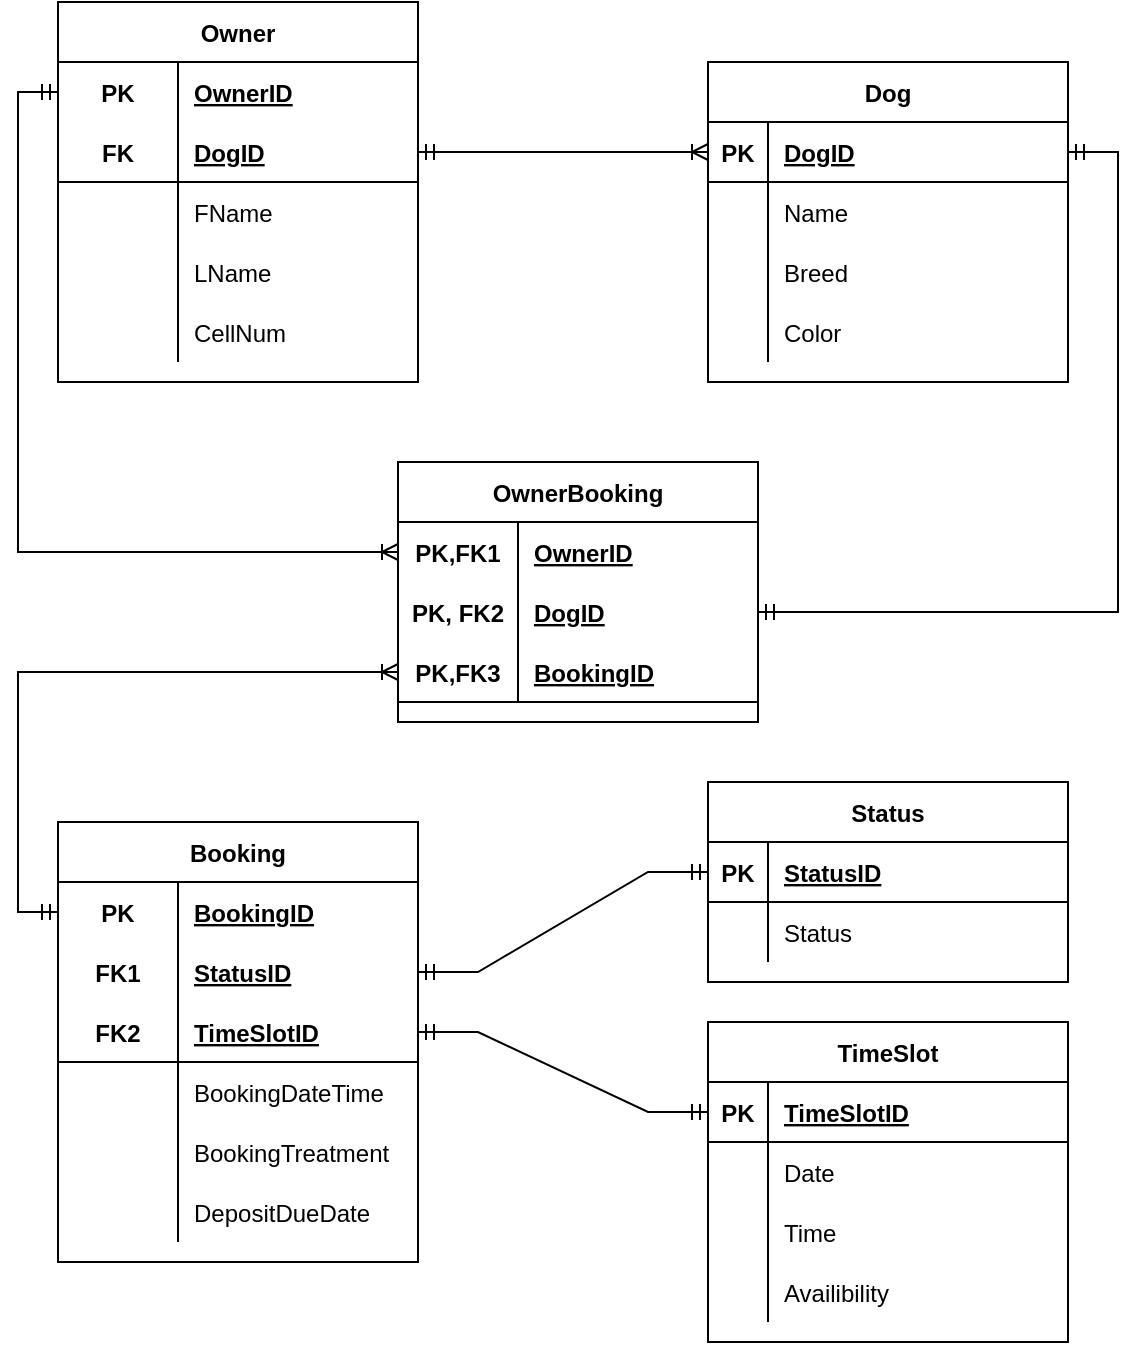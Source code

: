 <mxfile version="17.2.4" type="device"><diagram id="R2lEEEUBdFMjLlhIrx00" name="Page-1"><mxGraphModel dx="1422" dy="865" grid="1" gridSize="10" guides="1" tooltips="1" connect="1" arrows="1" fold="1" page="1" pageScale="1" pageWidth="827" pageHeight="1169" math="0" shadow="0" extFonts="Permanent Marker^https://fonts.googleapis.com/css?family=Permanent+Marker"><root><mxCell id="0"/><mxCell id="1" parent="0"/><mxCell id="vVTz0up65VHi-ZX_hSFX-14" value="Dog" style="shape=table;startSize=30;container=1;collapsible=1;childLayout=tableLayout;fixedRows=1;rowLines=0;fontStyle=1;align=center;resizeLast=1;" vertex="1" parent="1"><mxGeometry x="425" y="90" width="180" height="160" as="geometry"/></mxCell><mxCell id="vVTz0up65VHi-ZX_hSFX-15" value="" style="shape=tableRow;horizontal=0;startSize=0;swimlaneHead=0;swimlaneBody=0;fillColor=none;collapsible=0;dropTarget=0;points=[[0,0.5],[1,0.5]];portConstraint=eastwest;top=0;left=0;right=0;bottom=1;" vertex="1" parent="vVTz0up65VHi-ZX_hSFX-14"><mxGeometry y="30" width="180" height="30" as="geometry"/></mxCell><mxCell id="vVTz0up65VHi-ZX_hSFX-16" value="PK" style="shape=partialRectangle;connectable=0;fillColor=none;top=0;left=0;bottom=0;right=0;fontStyle=1;overflow=hidden;" vertex="1" parent="vVTz0up65VHi-ZX_hSFX-15"><mxGeometry width="30" height="30" as="geometry"><mxRectangle width="30" height="30" as="alternateBounds"/></mxGeometry></mxCell><mxCell id="vVTz0up65VHi-ZX_hSFX-17" value="DogID" style="shape=partialRectangle;connectable=0;fillColor=none;top=0;left=0;bottom=0;right=0;align=left;spacingLeft=6;fontStyle=5;overflow=hidden;" vertex="1" parent="vVTz0up65VHi-ZX_hSFX-15"><mxGeometry x="30" width="150" height="30" as="geometry"><mxRectangle width="150" height="30" as="alternateBounds"/></mxGeometry></mxCell><mxCell id="vVTz0up65VHi-ZX_hSFX-18" value="" style="shape=tableRow;horizontal=0;startSize=0;swimlaneHead=0;swimlaneBody=0;fillColor=none;collapsible=0;dropTarget=0;points=[[0,0.5],[1,0.5]];portConstraint=eastwest;top=0;left=0;right=0;bottom=0;" vertex="1" parent="vVTz0up65VHi-ZX_hSFX-14"><mxGeometry y="60" width="180" height="30" as="geometry"/></mxCell><mxCell id="vVTz0up65VHi-ZX_hSFX-19" value="" style="shape=partialRectangle;connectable=0;fillColor=none;top=0;left=0;bottom=0;right=0;editable=1;overflow=hidden;" vertex="1" parent="vVTz0up65VHi-ZX_hSFX-18"><mxGeometry width="30" height="30" as="geometry"><mxRectangle width="30" height="30" as="alternateBounds"/></mxGeometry></mxCell><mxCell id="vVTz0up65VHi-ZX_hSFX-20" value="Name" style="shape=partialRectangle;connectable=0;fillColor=none;top=0;left=0;bottom=0;right=0;align=left;spacingLeft=6;overflow=hidden;" vertex="1" parent="vVTz0up65VHi-ZX_hSFX-18"><mxGeometry x="30" width="150" height="30" as="geometry"><mxRectangle width="150" height="30" as="alternateBounds"/></mxGeometry></mxCell><mxCell id="vVTz0up65VHi-ZX_hSFX-21" value="" style="shape=tableRow;horizontal=0;startSize=0;swimlaneHead=0;swimlaneBody=0;fillColor=none;collapsible=0;dropTarget=0;points=[[0,0.5],[1,0.5]];portConstraint=eastwest;top=0;left=0;right=0;bottom=0;" vertex="1" parent="vVTz0up65VHi-ZX_hSFX-14"><mxGeometry y="90" width="180" height="30" as="geometry"/></mxCell><mxCell id="vVTz0up65VHi-ZX_hSFX-22" value="" style="shape=partialRectangle;connectable=0;fillColor=none;top=0;left=0;bottom=0;right=0;editable=1;overflow=hidden;" vertex="1" parent="vVTz0up65VHi-ZX_hSFX-21"><mxGeometry width="30" height="30" as="geometry"><mxRectangle width="30" height="30" as="alternateBounds"/></mxGeometry></mxCell><mxCell id="vVTz0up65VHi-ZX_hSFX-23" value="Breed" style="shape=partialRectangle;connectable=0;fillColor=none;top=0;left=0;bottom=0;right=0;align=left;spacingLeft=6;overflow=hidden;" vertex="1" parent="vVTz0up65VHi-ZX_hSFX-21"><mxGeometry x="30" width="150" height="30" as="geometry"><mxRectangle width="150" height="30" as="alternateBounds"/></mxGeometry></mxCell><mxCell id="vVTz0up65VHi-ZX_hSFX-24" value="" style="shape=tableRow;horizontal=0;startSize=0;swimlaneHead=0;swimlaneBody=0;fillColor=none;collapsible=0;dropTarget=0;points=[[0,0.5],[1,0.5]];portConstraint=eastwest;top=0;left=0;right=0;bottom=0;" vertex="1" parent="vVTz0up65VHi-ZX_hSFX-14"><mxGeometry y="120" width="180" height="30" as="geometry"/></mxCell><mxCell id="vVTz0up65VHi-ZX_hSFX-25" value="" style="shape=partialRectangle;connectable=0;fillColor=none;top=0;left=0;bottom=0;right=0;editable=1;overflow=hidden;" vertex="1" parent="vVTz0up65VHi-ZX_hSFX-24"><mxGeometry width="30" height="30" as="geometry"><mxRectangle width="30" height="30" as="alternateBounds"/></mxGeometry></mxCell><mxCell id="vVTz0up65VHi-ZX_hSFX-26" value="Color" style="shape=partialRectangle;connectable=0;fillColor=none;top=0;left=0;bottom=0;right=0;align=left;spacingLeft=6;overflow=hidden;" vertex="1" parent="vVTz0up65VHi-ZX_hSFX-24"><mxGeometry x="30" width="150" height="30" as="geometry"><mxRectangle width="150" height="30" as="alternateBounds"/></mxGeometry></mxCell><mxCell id="vVTz0up65VHi-ZX_hSFX-27" value="Owner" style="shape=table;startSize=30;container=1;collapsible=1;childLayout=tableLayout;fixedRows=1;rowLines=0;fontStyle=1;align=center;resizeLast=1;" vertex="1" parent="1"><mxGeometry x="100" y="60" width="180" height="190" as="geometry"/></mxCell><mxCell id="vVTz0up65VHi-ZX_hSFX-28" value="" style="shape=tableRow;horizontal=0;startSize=0;swimlaneHead=0;swimlaneBody=0;fillColor=none;collapsible=0;dropTarget=0;points=[[0,0.5],[1,0.5]];portConstraint=eastwest;top=0;left=0;right=0;bottom=0;" vertex="1" parent="vVTz0up65VHi-ZX_hSFX-27"><mxGeometry y="30" width="180" height="30" as="geometry"/></mxCell><mxCell id="vVTz0up65VHi-ZX_hSFX-29" value="PK" style="shape=partialRectangle;connectable=0;fillColor=none;top=0;left=0;bottom=0;right=0;fontStyle=1;overflow=hidden;" vertex="1" parent="vVTz0up65VHi-ZX_hSFX-28"><mxGeometry width="60" height="30" as="geometry"><mxRectangle width="60" height="30" as="alternateBounds"/></mxGeometry></mxCell><mxCell id="vVTz0up65VHi-ZX_hSFX-30" value="OwnerID" style="shape=partialRectangle;connectable=0;fillColor=none;top=0;left=0;bottom=0;right=0;align=left;spacingLeft=6;fontStyle=5;overflow=hidden;" vertex="1" parent="vVTz0up65VHi-ZX_hSFX-28"><mxGeometry x="60" width="120" height="30" as="geometry"><mxRectangle width="120" height="30" as="alternateBounds"/></mxGeometry></mxCell><mxCell id="vVTz0up65VHi-ZX_hSFX-31" value="" style="shape=tableRow;horizontal=0;startSize=0;swimlaneHead=0;swimlaneBody=0;fillColor=none;collapsible=0;dropTarget=0;points=[[0,0.5],[1,0.5]];portConstraint=eastwest;top=0;left=0;right=0;bottom=1;" vertex="1" parent="vVTz0up65VHi-ZX_hSFX-27"><mxGeometry y="60" width="180" height="30" as="geometry"/></mxCell><mxCell id="vVTz0up65VHi-ZX_hSFX-32" value="FK" style="shape=partialRectangle;connectable=0;fillColor=none;top=0;left=0;bottom=0;right=0;fontStyle=1;overflow=hidden;" vertex="1" parent="vVTz0up65VHi-ZX_hSFX-31"><mxGeometry width="60" height="30" as="geometry"><mxRectangle width="60" height="30" as="alternateBounds"/></mxGeometry></mxCell><mxCell id="vVTz0up65VHi-ZX_hSFX-33" value="DogID" style="shape=partialRectangle;connectable=0;fillColor=none;top=0;left=0;bottom=0;right=0;align=left;spacingLeft=6;fontStyle=5;overflow=hidden;" vertex="1" parent="vVTz0up65VHi-ZX_hSFX-31"><mxGeometry x="60" width="120" height="30" as="geometry"><mxRectangle width="120" height="30" as="alternateBounds"/></mxGeometry></mxCell><mxCell id="vVTz0up65VHi-ZX_hSFX-34" value="" style="shape=tableRow;horizontal=0;startSize=0;swimlaneHead=0;swimlaneBody=0;fillColor=none;collapsible=0;dropTarget=0;points=[[0,0.5],[1,0.5]];portConstraint=eastwest;top=0;left=0;right=0;bottom=0;" vertex="1" parent="vVTz0up65VHi-ZX_hSFX-27"><mxGeometry y="90" width="180" height="30" as="geometry"/></mxCell><mxCell id="vVTz0up65VHi-ZX_hSFX-35" value="" style="shape=partialRectangle;connectable=0;fillColor=none;top=0;left=0;bottom=0;right=0;editable=1;overflow=hidden;" vertex="1" parent="vVTz0up65VHi-ZX_hSFX-34"><mxGeometry width="60" height="30" as="geometry"><mxRectangle width="60" height="30" as="alternateBounds"/></mxGeometry></mxCell><mxCell id="vVTz0up65VHi-ZX_hSFX-36" value="FName" style="shape=partialRectangle;connectable=0;fillColor=none;top=0;left=0;bottom=0;right=0;align=left;spacingLeft=6;overflow=hidden;" vertex="1" parent="vVTz0up65VHi-ZX_hSFX-34"><mxGeometry x="60" width="120" height="30" as="geometry"><mxRectangle width="120" height="30" as="alternateBounds"/></mxGeometry></mxCell><mxCell id="vVTz0up65VHi-ZX_hSFX-37" value="" style="shape=tableRow;horizontal=0;startSize=0;swimlaneHead=0;swimlaneBody=0;fillColor=none;collapsible=0;dropTarget=0;points=[[0,0.5],[1,0.5]];portConstraint=eastwest;top=0;left=0;right=0;bottom=0;" vertex="1" parent="vVTz0up65VHi-ZX_hSFX-27"><mxGeometry y="120" width="180" height="30" as="geometry"/></mxCell><mxCell id="vVTz0up65VHi-ZX_hSFX-38" value="" style="shape=partialRectangle;connectable=0;fillColor=none;top=0;left=0;bottom=0;right=0;editable=1;overflow=hidden;" vertex="1" parent="vVTz0up65VHi-ZX_hSFX-37"><mxGeometry width="60" height="30" as="geometry"><mxRectangle width="60" height="30" as="alternateBounds"/></mxGeometry></mxCell><mxCell id="vVTz0up65VHi-ZX_hSFX-39" value="LName" style="shape=partialRectangle;connectable=0;fillColor=none;top=0;left=0;bottom=0;right=0;align=left;spacingLeft=6;overflow=hidden;" vertex="1" parent="vVTz0up65VHi-ZX_hSFX-37"><mxGeometry x="60" width="120" height="30" as="geometry"><mxRectangle width="120" height="30" as="alternateBounds"/></mxGeometry></mxCell><mxCell id="vVTz0up65VHi-ZX_hSFX-40" value="" style="shape=tableRow;horizontal=0;startSize=0;swimlaneHead=0;swimlaneBody=0;fillColor=none;collapsible=0;dropTarget=0;points=[[0,0.5],[1,0.5]];portConstraint=eastwest;top=0;left=0;right=0;bottom=0;" vertex="1" parent="vVTz0up65VHi-ZX_hSFX-27"><mxGeometry y="150" width="180" height="30" as="geometry"/></mxCell><mxCell id="vVTz0up65VHi-ZX_hSFX-41" value="" style="shape=partialRectangle;connectable=0;fillColor=none;top=0;left=0;bottom=0;right=0;editable=1;overflow=hidden;" vertex="1" parent="vVTz0up65VHi-ZX_hSFX-40"><mxGeometry width="60" height="30" as="geometry"><mxRectangle width="60" height="30" as="alternateBounds"/></mxGeometry></mxCell><mxCell id="vVTz0up65VHi-ZX_hSFX-42" value="CellNum" style="shape=partialRectangle;connectable=0;fillColor=none;top=0;left=0;bottom=0;right=0;align=left;spacingLeft=6;overflow=hidden;" vertex="1" parent="vVTz0up65VHi-ZX_hSFX-40"><mxGeometry x="60" width="120" height="30" as="geometry"><mxRectangle width="120" height="30" as="alternateBounds"/></mxGeometry></mxCell><mxCell id="vVTz0up65VHi-ZX_hSFX-43" value="" style="edgeStyle=entityRelationEdgeStyle;fontSize=12;html=1;endArrow=ERoneToMany;startArrow=ERmandOne;rounded=0;exitX=1;exitY=0.5;exitDx=0;exitDy=0;entryX=0;entryY=0.5;entryDx=0;entryDy=0;" edge="1" parent="1" source="vVTz0up65VHi-ZX_hSFX-31" target="vVTz0up65VHi-ZX_hSFX-15"><mxGeometry width="100" height="100" relative="1" as="geometry"><mxPoint x="440" y="280" as="sourcePoint"/><mxPoint x="540" y="180" as="targetPoint"/></mxGeometry></mxCell><mxCell id="vVTz0up65VHi-ZX_hSFX-57" value="Booking" style="shape=table;startSize=30;container=1;collapsible=1;childLayout=tableLayout;fixedRows=1;rowLines=0;fontStyle=1;align=center;resizeLast=1;" vertex="1" parent="1"><mxGeometry x="100" y="470" width="180" height="220" as="geometry"/></mxCell><mxCell id="vVTz0up65VHi-ZX_hSFX-58" value="" style="shape=tableRow;horizontal=0;startSize=0;swimlaneHead=0;swimlaneBody=0;fillColor=none;collapsible=0;dropTarget=0;points=[[0,0.5],[1,0.5]];portConstraint=eastwest;top=0;left=0;right=0;bottom=0;" vertex="1" parent="vVTz0up65VHi-ZX_hSFX-57"><mxGeometry y="30" width="180" height="30" as="geometry"/></mxCell><mxCell id="vVTz0up65VHi-ZX_hSFX-59" value="PK" style="shape=partialRectangle;connectable=0;fillColor=none;top=0;left=0;bottom=0;right=0;fontStyle=1;overflow=hidden;" vertex="1" parent="vVTz0up65VHi-ZX_hSFX-58"><mxGeometry width="60" height="30" as="geometry"><mxRectangle width="60" height="30" as="alternateBounds"/></mxGeometry></mxCell><mxCell id="vVTz0up65VHi-ZX_hSFX-60" value="BookingID" style="shape=partialRectangle;connectable=0;fillColor=none;top=0;left=0;bottom=0;right=0;align=left;spacingLeft=6;fontStyle=5;overflow=hidden;" vertex="1" parent="vVTz0up65VHi-ZX_hSFX-58"><mxGeometry x="60" width="120" height="30" as="geometry"><mxRectangle width="120" height="30" as="alternateBounds"/></mxGeometry></mxCell><mxCell id="vVTz0up65VHi-ZX_hSFX-84" value="" style="shape=tableRow;horizontal=0;startSize=0;swimlaneHead=0;swimlaneBody=0;fillColor=none;collapsible=0;dropTarget=0;points=[[0,0.5],[1,0.5]];portConstraint=eastwest;top=0;left=0;right=0;bottom=0;" vertex="1" parent="vVTz0up65VHi-ZX_hSFX-57"><mxGeometry y="60" width="180" height="30" as="geometry"/></mxCell><mxCell id="vVTz0up65VHi-ZX_hSFX-85" value="FK1" style="shape=partialRectangle;connectable=0;fillColor=none;top=0;left=0;bottom=0;right=0;fontStyle=1;overflow=hidden;" vertex="1" parent="vVTz0up65VHi-ZX_hSFX-84"><mxGeometry width="60" height="30" as="geometry"><mxRectangle width="60" height="30" as="alternateBounds"/></mxGeometry></mxCell><mxCell id="vVTz0up65VHi-ZX_hSFX-86" value="StatusID" style="shape=partialRectangle;connectable=0;fillColor=none;top=0;left=0;bottom=0;right=0;align=left;spacingLeft=6;fontStyle=5;overflow=hidden;" vertex="1" parent="vVTz0up65VHi-ZX_hSFX-84"><mxGeometry x="60" width="120" height="30" as="geometry"><mxRectangle width="120" height="30" as="alternateBounds"/></mxGeometry></mxCell><mxCell id="vVTz0up65VHi-ZX_hSFX-61" value="" style="shape=tableRow;horizontal=0;startSize=0;swimlaneHead=0;swimlaneBody=0;fillColor=none;collapsible=0;dropTarget=0;points=[[0,0.5],[1,0.5]];portConstraint=eastwest;top=0;left=0;right=0;bottom=1;" vertex="1" parent="vVTz0up65VHi-ZX_hSFX-57"><mxGeometry y="90" width="180" height="30" as="geometry"/></mxCell><mxCell id="vVTz0up65VHi-ZX_hSFX-62" value="FK2" style="shape=partialRectangle;connectable=0;fillColor=none;top=0;left=0;bottom=0;right=0;fontStyle=1;overflow=hidden;" vertex="1" parent="vVTz0up65VHi-ZX_hSFX-61"><mxGeometry width="60" height="30" as="geometry"><mxRectangle width="60" height="30" as="alternateBounds"/></mxGeometry></mxCell><mxCell id="vVTz0up65VHi-ZX_hSFX-63" value="TimeSlotID" style="shape=partialRectangle;connectable=0;fillColor=none;top=0;left=0;bottom=0;right=0;align=left;spacingLeft=6;fontStyle=5;overflow=hidden;" vertex="1" parent="vVTz0up65VHi-ZX_hSFX-61"><mxGeometry x="60" width="120" height="30" as="geometry"><mxRectangle width="120" height="30" as="alternateBounds"/></mxGeometry></mxCell><mxCell id="vVTz0up65VHi-ZX_hSFX-64" value="" style="shape=tableRow;horizontal=0;startSize=0;swimlaneHead=0;swimlaneBody=0;fillColor=none;collapsible=0;dropTarget=0;points=[[0,0.5],[1,0.5]];portConstraint=eastwest;top=0;left=0;right=0;bottom=0;" vertex="1" parent="vVTz0up65VHi-ZX_hSFX-57"><mxGeometry y="120" width="180" height="30" as="geometry"/></mxCell><mxCell id="vVTz0up65VHi-ZX_hSFX-65" value="" style="shape=partialRectangle;connectable=0;fillColor=none;top=0;left=0;bottom=0;right=0;editable=1;overflow=hidden;" vertex="1" parent="vVTz0up65VHi-ZX_hSFX-64"><mxGeometry width="60" height="30" as="geometry"><mxRectangle width="60" height="30" as="alternateBounds"/></mxGeometry></mxCell><mxCell id="vVTz0up65VHi-ZX_hSFX-66" value="BookingDateTime" style="shape=partialRectangle;connectable=0;fillColor=none;top=0;left=0;bottom=0;right=0;align=left;spacingLeft=6;overflow=hidden;" vertex="1" parent="vVTz0up65VHi-ZX_hSFX-64"><mxGeometry x="60" width="120" height="30" as="geometry"><mxRectangle width="120" height="30" as="alternateBounds"/></mxGeometry></mxCell><mxCell id="vVTz0up65VHi-ZX_hSFX-67" value="" style="shape=tableRow;horizontal=0;startSize=0;swimlaneHead=0;swimlaneBody=0;fillColor=none;collapsible=0;dropTarget=0;points=[[0,0.5],[1,0.5]];portConstraint=eastwest;top=0;left=0;right=0;bottom=0;" vertex="1" parent="vVTz0up65VHi-ZX_hSFX-57"><mxGeometry y="150" width="180" height="30" as="geometry"/></mxCell><mxCell id="vVTz0up65VHi-ZX_hSFX-68" value="" style="shape=partialRectangle;connectable=0;fillColor=none;top=0;left=0;bottom=0;right=0;editable=1;overflow=hidden;" vertex="1" parent="vVTz0up65VHi-ZX_hSFX-67"><mxGeometry width="60" height="30" as="geometry"><mxRectangle width="60" height="30" as="alternateBounds"/></mxGeometry></mxCell><mxCell id="vVTz0up65VHi-ZX_hSFX-69" value="BookingTreatment" style="shape=partialRectangle;connectable=0;fillColor=none;top=0;left=0;bottom=0;right=0;align=left;spacingLeft=6;overflow=hidden;" vertex="1" parent="vVTz0up65VHi-ZX_hSFX-67"><mxGeometry x="60" width="120" height="30" as="geometry"><mxRectangle width="120" height="30" as="alternateBounds"/></mxGeometry></mxCell><mxCell id="vVTz0up65VHi-ZX_hSFX-108" value="" style="shape=tableRow;horizontal=0;startSize=0;swimlaneHead=0;swimlaneBody=0;fillColor=none;collapsible=0;dropTarget=0;points=[[0,0.5],[1,0.5]];portConstraint=eastwest;top=0;left=0;right=0;bottom=0;" vertex="1" parent="vVTz0up65VHi-ZX_hSFX-57"><mxGeometry y="180" width="180" height="30" as="geometry"/></mxCell><mxCell id="vVTz0up65VHi-ZX_hSFX-109" value="" style="shape=partialRectangle;connectable=0;fillColor=none;top=0;left=0;bottom=0;right=0;editable=1;overflow=hidden;" vertex="1" parent="vVTz0up65VHi-ZX_hSFX-108"><mxGeometry width="60" height="30" as="geometry"><mxRectangle width="60" height="30" as="alternateBounds"/></mxGeometry></mxCell><mxCell id="vVTz0up65VHi-ZX_hSFX-110" value="DepositDueDate" style="shape=partialRectangle;connectable=0;fillColor=none;top=0;left=0;bottom=0;right=0;align=left;spacingLeft=6;overflow=hidden;" vertex="1" parent="vVTz0up65VHi-ZX_hSFX-108"><mxGeometry x="60" width="120" height="30" as="geometry"><mxRectangle width="120" height="30" as="alternateBounds"/></mxGeometry></mxCell><mxCell id="vVTz0up65VHi-ZX_hSFX-70" value="Status" style="shape=table;startSize=30;container=1;collapsible=1;childLayout=tableLayout;fixedRows=1;rowLines=0;fontStyle=1;align=center;resizeLast=1;" vertex="1" parent="1"><mxGeometry x="425" y="450" width="180" height="100" as="geometry"/></mxCell><mxCell id="vVTz0up65VHi-ZX_hSFX-71" value="" style="shape=tableRow;horizontal=0;startSize=0;swimlaneHead=0;swimlaneBody=0;fillColor=none;collapsible=0;dropTarget=0;points=[[0,0.5],[1,0.5]];portConstraint=eastwest;top=0;left=0;right=0;bottom=1;" vertex="1" parent="vVTz0up65VHi-ZX_hSFX-70"><mxGeometry y="30" width="180" height="30" as="geometry"/></mxCell><mxCell id="vVTz0up65VHi-ZX_hSFX-72" value="PK" style="shape=partialRectangle;connectable=0;fillColor=none;top=0;left=0;bottom=0;right=0;fontStyle=1;overflow=hidden;" vertex="1" parent="vVTz0up65VHi-ZX_hSFX-71"><mxGeometry width="30" height="30" as="geometry"><mxRectangle width="30" height="30" as="alternateBounds"/></mxGeometry></mxCell><mxCell id="vVTz0up65VHi-ZX_hSFX-73" value="StatusID" style="shape=partialRectangle;connectable=0;fillColor=none;top=0;left=0;bottom=0;right=0;align=left;spacingLeft=6;fontStyle=5;overflow=hidden;" vertex="1" parent="vVTz0up65VHi-ZX_hSFX-71"><mxGeometry x="30" width="150" height="30" as="geometry"><mxRectangle width="150" height="30" as="alternateBounds"/></mxGeometry></mxCell><mxCell id="vVTz0up65VHi-ZX_hSFX-74" value="" style="shape=tableRow;horizontal=0;startSize=0;swimlaneHead=0;swimlaneBody=0;fillColor=none;collapsible=0;dropTarget=0;points=[[0,0.5],[1,0.5]];portConstraint=eastwest;top=0;left=0;right=0;bottom=0;" vertex="1" parent="vVTz0up65VHi-ZX_hSFX-70"><mxGeometry y="60" width="180" height="30" as="geometry"/></mxCell><mxCell id="vVTz0up65VHi-ZX_hSFX-75" value="" style="shape=partialRectangle;connectable=0;fillColor=none;top=0;left=0;bottom=0;right=0;editable=1;overflow=hidden;" vertex="1" parent="vVTz0up65VHi-ZX_hSFX-74"><mxGeometry width="30" height="30" as="geometry"><mxRectangle width="30" height="30" as="alternateBounds"/></mxGeometry></mxCell><mxCell id="vVTz0up65VHi-ZX_hSFX-76" value="Status" style="shape=partialRectangle;connectable=0;fillColor=none;top=0;left=0;bottom=0;right=0;align=left;spacingLeft=6;overflow=hidden;" vertex="1" parent="vVTz0up65VHi-ZX_hSFX-74"><mxGeometry x="30" width="150" height="30" as="geometry"><mxRectangle width="150" height="30" as="alternateBounds"/></mxGeometry></mxCell><mxCell id="vVTz0up65VHi-ZX_hSFX-87" value="" style="edgeStyle=entityRelationEdgeStyle;fontSize=12;html=1;endArrow=ERmandOne;startArrow=ERmandOne;rounded=0;exitX=1;exitY=0.5;exitDx=0;exitDy=0;entryX=0;entryY=0.5;entryDx=0;entryDy=0;" edge="1" parent="1" source="vVTz0up65VHi-ZX_hSFX-84" target="vVTz0up65VHi-ZX_hSFX-71"><mxGeometry width="100" height="100" relative="1" as="geometry"><mxPoint x="440" y="440" as="sourcePoint"/><mxPoint x="540" y="340" as="targetPoint"/></mxGeometry></mxCell><mxCell id="vVTz0up65VHi-ZX_hSFX-88" value="TimeSlot" style="shape=table;startSize=30;container=1;collapsible=1;childLayout=tableLayout;fixedRows=1;rowLines=0;fontStyle=1;align=center;resizeLast=1;" vertex="1" parent="1"><mxGeometry x="425" y="570" width="180" height="160" as="geometry"/></mxCell><mxCell id="vVTz0up65VHi-ZX_hSFX-89" value="" style="shape=tableRow;horizontal=0;startSize=0;swimlaneHead=0;swimlaneBody=0;fillColor=none;collapsible=0;dropTarget=0;points=[[0,0.5],[1,0.5]];portConstraint=eastwest;top=0;left=0;right=0;bottom=1;" vertex="1" parent="vVTz0up65VHi-ZX_hSFX-88"><mxGeometry y="30" width="180" height="30" as="geometry"/></mxCell><mxCell id="vVTz0up65VHi-ZX_hSFX-90" value="PK" style="shape=partialRectangle;connectable=0;fillColor=none;top=0;left=0;bottom=0;right=0;fontStyle=1;overflow=hidden;" vertex="1" parent="vVTz0up65VHi-ZX_hSFX-89"><mxGeometry width="30" height="30" as="geometry"><mxRectangle width="30" height="30" as="alternateBounds"/></mxGeometry></mxCell><mxCell id="vVTz0up65VHi-ZX_hSFX-91" value="TimeSlotID" style="shape=partialRectangle;connectable=0;fillColor=none;top=0;left=0;bottom=0;right=0;align=left;spacingLeft=6;fontStyle=5;overflow=hidden;" vertex="1" parent="vVTz0up65VHi-ZX_hSFX-89"><mxGeometry x="30" width="150" height="30" as="geometry"><mxRectangle width="150" height="30" as="alternateBounds"/></mxGeometry></mxCell><mxCell id="vVTz0up65VHi-ZX_hSFX-92" value="" style="shape=tableRow;horizontal=0;startSize=0;swimlaneHead=0;swimlaneBody=0;fillColor=none;collapsible=0;dropTarget=0;points=[[0,0.5],[1,0.5]];portConstraint=eastwest;top=0;left=0;right=0;bottom=0;" vertex="1" parent="vVTz0up65VHi-ZX_hSFX-88"><mxGeometry y="60" width="180" height="30" as="geometry"/></mxCell><mxCell id="vVTz0up65VHi-ZX_hSFX-93" value="" style="shape=partialRectangle;connectable=0;fillColor=none;top=0;left=0;bottom=0;right=0;editable=1;overflow=hidden;" vertex="1" parent="vVTz0up65VHi-ZX_hSFX-92"><mxGeometry width="30" height="30" as="geometry"><mxRectangle width="30" height="30" as="alternateBounds"/></mxGeometry></mxCell><mxCell id="vVTz0up65VHi-ZX_hSFX-94" value="Date" style="shape=partialRectangle;connectable=0;fillColor=none;top=0;left=0;bottom=0;right=0;align=left;spacingLeft=6;overflow=hidden;" vertex="1" parent="vVTz0up65VHi-ZX_hSFX-92"><mxGeometry x="30" width="150" height="30" as="geometry"><mxRectangle width="150" height="30" as="alternateBounds"/></mxGeometry></mxCell><mxCell id="vVTz0up65VHi-ZX_hSFX-95" value="" style="shape=tableRow;horizontal=0;startSize=0;swimlaneHead=0;swimlaneBody=0;fillColor=none;collapsible=0;dropTarget=0;points=[[0,0.5],[1,0.5]];portConstraint=eastwest;top=0;left=0;right=0;bottom=0;" vertex="1" parent="vVTz0up65VHi-ZX_hSFX-88"><mxGeometry y="90" width="180" height="30" as="geometry"/></mxCell><mxCell id="vVTz0up65VHi-ZX_hSFX-96" value="" style="shape=partialRectangle;connectable=0;fillColor=none;top=0;left=0;bottom=0;right=0;editable=1;overflow=hidden;" vertex="1" parent="vVTz0up65VHi-ZX_hSFX-95"><mxGeometry width="30" height="30" as="geometry"><mxRectangle width="30" height="30" as="alternateBounds"/></mxGeometry></mxCell><mxCell id="vVTz0up65VHi-ZX_hSFX-97" value="Time" style="shape=partialRectangle;connectable=0;fillColor=none;top=0;left=0;bottom=0;right=0;align=left;spacingLeft=6;overflow=hidden;" vertex="1" parent="vVTz0up65VHi-ZX_hSFX-95"><mxGeometry x="30" width="150" height="30" as="geometry"><mxRectangle width="150" height="30" as="alternateBounds"/></mxGeometry></mxCell><mxCell id="vVTz0up65VHi-ZX_hSFX-104" value="" style="shape=tableRow;horizontal=0;startSize=0;swimlaneHead=0;swimlaneBody=0;fillColor=none;collapsible=0;dropTarget=0;points=[[0,0.5],[1,0.5]];portConstraint=eastwest;top=0;left=0;right=0;bottom=0;" vertex="1" parent="vVTz0up65VHi-ZX_hSFX-88"><mxGeometry y="120" width="180" height="30" as="geometry"/></mxCell><mxCell id="vVTz0up65VHi-ZX_hSFX-105" value="" style="shape=partialRectangle;connectable=0;fillColor=none;top=0;left=0;bottom=0;right=0;editable=1;overflow=hidden;" vertex="1" parent="vVTz0up65VHi-ZX_hSFX-104"><mxGeometry width="30" height="30" as="geometry"><mxRectangle width="30" height="30" as="alternateBounds"/></mxGeometry></mxCell><mxCell id="vVTz0up65VHi-ZX_hSFX-106" value="Availibility" style="shape=partialRectangle;connectable=0;fillColor=none;top=0;left=0;bottom=0;right=0;align=left;spacingLeft=6;overflow=hidden;" vertex="1" parent="vVTz0up65VHi-ZX_hSFX-104"><mxGeometry x="30" width="150" height="30" as="geometry"><mxRectangle width="150" height="30" as="alternateBounds"/></mxGeometry></mxCell><mxCell id="vVTz0up65VHi-ZX_hSFX-107" value="" style="edgeStyle=entityRelationEdgeStyle;fontSize=12;html=1;endArrow=ERmandOne;startArrow=ERmandOne;rounded=0;exitX=1;exitY=0.5;exitDx=0;exitDy=0;entryX=0;entryY=0.5;entryDx=0;entryDy=0;" edge="1" parent="1" target="vVTz0up65VHi-ZX_hSFX-89"><mxGeometry width="100" height="100" relative="1" as="geometry"><mxPoint x="280" y="575" as="sourcePoint"/><mxPoint x="540" y="440" as="targetPoint"/></mxGeometry></mxCell><mxCell id="vVTz0up65VHi-ZX_hSFX-111" value="OwnerBooking" style="shape=table;startSize=30;container=1;collapsible=1;childLayout=tableLayout;fixedRows=1;rowLines=0;fontStyle=1;align=center;resizeLast=1;" vertex="1" parent="1"><mxGeometry x="270" y="290" width="180" height="130" as="geometry"/></mxCell><mxCell id="vVTz0up65VHi-ZX_hSFX-112" value="" style="shape=tableRow;horizontal=0;startSize=0;swimlaneHead=0;swimlaneBody=0;fillColor=none;collapsible=0;dropTarget=0;points=[[0,0.5],[1,0.5]];portConstraint=eastwest;top=0;left=0;right=0;bottom=0;" vertex="1" parent="vVTz0up65VHi-ZX_hSFX-111"><mxGeometry y="30" width="180" height="30" as="geometry"/></mxCell><mxCell id="vVTz0up65VHi-ZX_hSFX-113" value="PK,FK1" style="shape=partialRectangle;connectable=0;fillColor=none;top=0;left=0;bottom=0;right=0;fontStyle=1;overflow=hidden;" vertex="1" parent="vVTz0up65VHi-ZX_hSFX-112"><mxGeometry width="60" height="30" as="geometry"><mxRectangle width="60" height="30" as="alternateBounds"/></mxGeometry></mxCell><mxCell id="vVTz0up65VHi-ZX_hSFX-114" value="OwnerID" style="shape=partialRectangle;connectable=0;fillColor=none;top=0;left=0;bottom=0;right=0;align=left;spacingLeft=6;fontStyle=5;overflow=hidden;" vertex="1" parent="vVTz0up65VHi-ZX_hSFX-112"><mxGeometry x="60" width="120" height="30" as="geometry"><mxRectangle width="120" height="30" as="alternateBounds"/></mxGeometry></mxCell><mxCell id="vVTz0up65VHi-ZX_hSFX-127" value="" style="shape=tableRow;horizontal=0;startSize=0;swimlaneHead=0;swimlaneBody=0;fillColor=none;collapsible=0;dropTarget=0;points=[[0,0.5],[1,0.5]];portConstraint=eastwest;top=0;left=0;right=0;bottom=0;" vertex="1" parent="vVTz0up65VHi-ZX_hSFX-111"><mxGeometry y="60" width="180" height="30" as="geometry"/></mxCell><mxCell id="vVTz0up65VHi-ZX_hSFX-128" value="PK, FK2" style="shape=partialRectangle;connectable=0;fillColor=none;top=0;left=0;bottom=0;right=0;fontStyle=1;overflow=hidden;" vertex="1" parent="vVTz0up65VHi-ZX_hSFX-127"><mxGeometry width="60" height="30" as="geometry"><mxRectangle width="60" height="30" as="alternateBounds"/></mxGeometry></mxCell><mxCell id="vVTz0up65VHi-ZX_hSFX-129" value="DogID" style="shape=partialRectangle;connectable=0;fillColor=none;top=0;left=0;bottom=0;right=0;align=left;spacingLeft=6;fontStyle=5;overflow=hidden;" vertex="1" parent="vVTz0up65VHi-ZX_hSFX-127"><mxGeometry x="60" width="120" height="30" as="geometry"><mxRectangle width="120" height="30" as="alternateBounds"/></mxGeometry></mxCell><mxCell id="vVTz0up65VHi-ZX_hSFX-115" value="" style="shape=tableRow;horizontal=0;startSize=0;swimlaneHead=0;swimlaneBody=0;fillColor=none;collapsible=0;dropTarget=0;points=[[0,0.5],[1,0.5]];portConstraint=eastwest;top=0;left=0;right=0;bottom=1;" vertex="1" parent="vVTz0up65VHi-ZX_hSFX-111"><mxGeometry y="90" width="180" height="30" as="geometry"/></mxCell><mxCell id="vVTz0up65VHi-ZX_hSFX-116" value="PK,FK3" style="shape=partialRectangle;connectable=0;fillColor=none;top=0;left=0;bottom=0;right=0;fontStyle=1;overflow=hidden;" vertex="1" parent="vVTz0up65VHi-ZX_hSFX-115"><mxGeometry width="60" height="30" as="geometry"><mxRectangle width="60" height="30" as="alternateBounds"/></mxGeometry></mxCell><mxCell id="vVTz0up65VHi-ZX_hSFX-117" value="BookingID" style="shape=partialRectangle;connectable=0;fillColor=none;top=0;left=0;bottom=0;right=0;align=left;spacingLeft=6;fontStyle=5;overflow=hidden;" vertex="1" parent="vVTz0up65VHi-ZX_hSFX-115"><mxGeometry x="60" width="120" height="30" as="geometry"><mxRectangle width="120" height="30" as="alternateBounds"/></mxGeometry></mxCell><mxCell id="vVTz0up65VHi-ZX_hSFX-124" value="" style="edgeStyle=orthogonalEdgeStyle;fontSize=12;html=1;endArrow=ERoneToMany;startArrow=ERmandOne;rounded=0;exitX=0;exitY=0.5;exitDx=0;exitDy=0;entryX=0;entryY=0.5;entryDx=0;entryDy=0;" edge="1" parent="1" source="vVTz0up65VHi-ZX_hSFX-28" target="vVTz0up65VHi-ZX_hSFX-112"><mxGeometry width="100" height="100" relative="1" as="geometry"><mxPoint x="440" y="380" as="sourcePoint"/><mxPoint x="540" y="280" as="targetPoint"/><Array as="points"><mxPoint x="80" y="105"/><mxPoint x="80" y="335"/></Array></mxGeometry></mxCell><mxCell id="vVTz0up65VHi-ZX_hSFX-125" value="" style="edgeStyle=orthogonalEdgeStyle;fontSize=12;html=1;endArrow=ERoneToMany;startArrow=ERmandOne;rounded=0;exitX=0;exitY=0.5;exitDx=0;exitDy=0;entryX=0;entryY=0.5;entryDx=0;entryDy=0;" edge="1" parent="1" source="vVTz0up65VHi-ZX_hSFX-58" target="vVTz0up65VHi-ZX_hSFX-115"><mxGeometry width="100" height="100" relative="1" as="geometry"><mxPoint x="440" y="380" as="sourcePoint"/><mxPoint x="540" y="280" as="targetPoint"/><Array as="points"><mxPoint x="80" y="515"/><mxPoint x="80" y="395"/></Array></mxGeometry></mxCell><mxCell id="vVTz0up65VHi-ZX_hSFX-130" value="" style="edgeStyle=orthogonalEdgeStyle;fontSize=12;html=1;endArrow=ERmandOne;startArrow=ERmandOne;rounded=0;exitX=1;exitY=0.5;exitDx=0;exitDy=0;entryX=1;entryY=0.5;entryDx=0;entryDy=0;" edge="1" parent="1" source="vVTz0up65VHi-ZX_hSFX-15" target="vVTz0up65VHi-ZX_hSFX-127"><mxGeometry width="100" height="100" relative="1" as="geometry"><mxPoint x="440" y="480" as="sourcePoint"/><mxPoint x="540" y="380" as="targetPoint"/><Array as="points"><mxPoint x="630" y="135"/><mxPoint x="630" y="365"/></Array></mxGeometry></mxCell></root></mxGraphModel></diagram></mxfile>